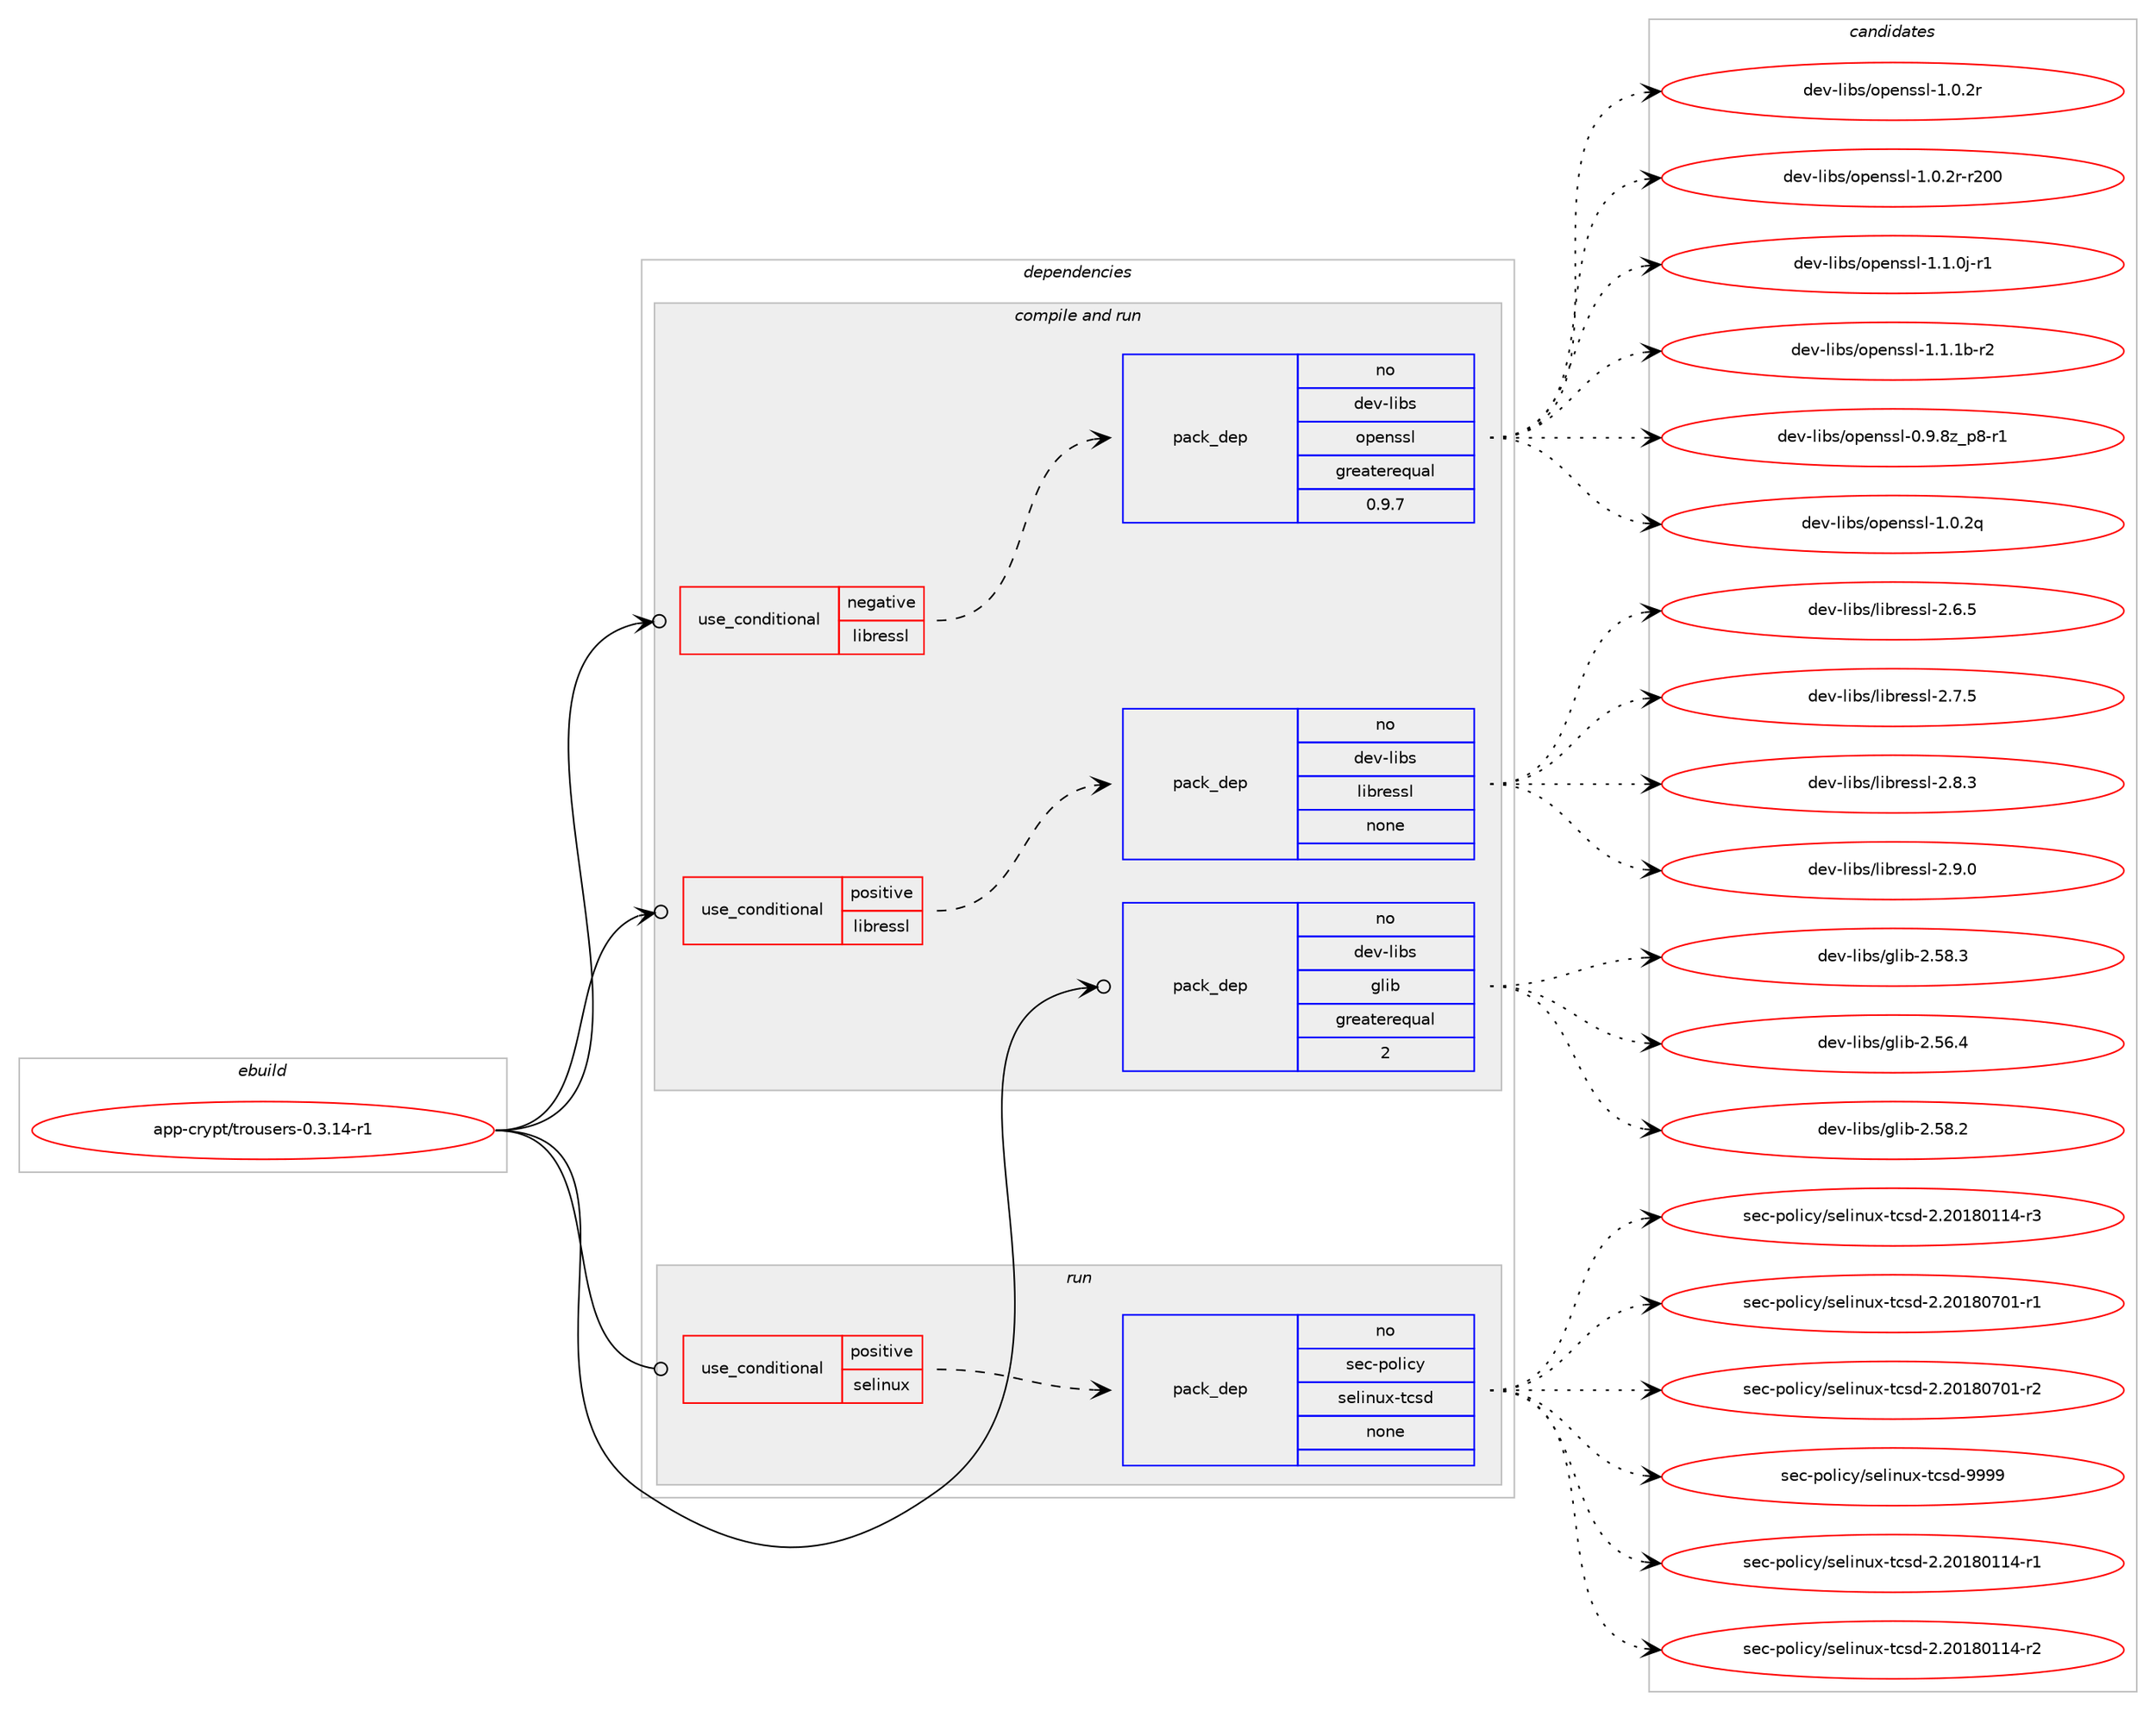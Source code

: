 digraph prolog {

# *************
# Graph options
# *************

newrank=true;
concentrate=true;
compound=true;
graph [rankdir=LR,fontname=Helvetica,fontsize=10,ranksep=1.5];#, ranksep=2.5, nodesep=0.2];
edge  [arrowhead=vee];
node  [fontname=Helvetica,fontsize=10];

# **********
# The ebuild
# **********

subgraph cluster_leftcol {
color=gray;
rank=same;
label=<<i>ebuild</i>>;
id [label="app-crypt/trousers-0.3.14-r1", color=red, width=4, href="../app-crypt/trousers-0.3.14-r1.svg"];
}

# ****************
# The dependencies
# ****************

subgraph cluster_midcol {
color=gray;
label=<<i>dependencies</i>>;
subgraph cluster_compile {
fillcolor="#eeeeee";
style=filled;
label=<<i>compile</i>>;
}
subgraph cluster_compileandrun {
fillcolor="#eeeeee";
style=filled;
label=<<i>compile and run</i>>;
subgraph cond347997 {
dependency1277039 [label=<<TABLE BORDER="0" CELLBORDER="1" CELLSPACING="0" CELLPADDING="4"><TR><TD ROWSPAN="3" CELLPADDING="10">use_conditional</TD></TR><TR><TD>negative</TD></TR><TR><TD>libressl</TD></TR></TABLE>>, shape=none, color=red];
subgraph pack909185 {
dependency1277040 [label=<<TABLE BORDER="0" CELLBORDER="1" CELLSPACING="0" CELLPADDING="4" WIDTH="220"><TR><TD ROWSPAN="6" CELLPADDING="30">pack_dep</TD></TR><TR><TD WIDTH="110">no</TD></TR><TR><TD>dev-libs</TD></TR><TR><TD>openssl</TD></TR><TR><TD>greaterequal</TD></TR><TR><TD>0.9.7</TD></TR></TABLE>>, shape=none, color=blue];
}
dependency1277039:e -> dependency1277040:w [weight=20,style="dashed",arrowhead="vee"];
}
id:e -> dependency1277039:w [weight=20,style="solid",arrowhead="odotvee"];
subgraph cond347998 {
dependency1277041 [label=<<TABLE BORDER="0" CELLBORDER="1" CELLSPACING="0" CELLPADDING="4"><TR><TD ROWSPAN="3" CELLPADDING="10">use_conditional</TD></TR><TR><TD>positive</TD></TR><TR><TD>libressl</TD></TR></TABLE>>, shape=none, color=red];
subgraph pack909186 {
dependency1277042 [label=<<TABLE BORDER="0" CELLBORDER="1" CELLSPACING="0" CELLPADDING="4" WIDTH="220"><TR><TD ROWSPAN="6" CELLPADDING="30">pack_dep</TD></TR><TR><TD WIDTH="110">no</TD></TR><TR><TD>dev-libs</TD></TR><TR><TD>libressl</TD></TR><TR><TD>none</TD></TR><TR><TD></TD></TR></TABLE>>, shape=none, color=blue];
}
dependency1277041:e -> dependency1277042:w [weight=20,style="dashed",arrowhead="vee"];
}
id:e -> dependency1277041:w [weight=20,style="solid",arrowhead="odotvee"];
subgraph pack909187 {
dependency1277043 [label=<<TABLE BORDER="0" CELLBORDER="1" CELLSPACING="0" CELLPADDING="4" WIDTH="220"><TR><TD ROWSPAN="6" CELLPADDING="30">pack_dep</TD></TR><TR><TD WIDTH="110">no</TD></TR><TR><TD>dev-libs</TD></TR><TR><TD>glib</TD></TR><TR><TD>greaterequal</TD></TR><TR><TD>2</TD></TR></TABLE>>, shape=none, color=blue];
}
id:e -> dependency1277043:w [weight=20,style="solid",arrowhead="odotvee"];
}
subgraph cluster_run {
fillcolor="#eeeeee";
style=filled;
label=<<i>run</i>>;
subgraph cond347999 {
dependency1277044 [label=<<TABLE BORDER="0" CELLBORDER="1" CELLSPACING="0" CELLPADDING="4"><TR><TD ROWSPAN="3" CELLPADDING="10">use_conditional</TD></TR><TR><TD>positive</TD></TR><TR><TD>selinux</TD></TR></TABLE>>, shape=none, color=red];
subgraph pack909188 {
dependency1277045 [label=<<TABLE BORDER="0" CELLBORDER="1" CELLSPACING="0" CELLPADDING="4" WIDTH="220"><TR><TD ROWSPAN="6" CELLPADDING="30">pack_dep</TD></TR><TR><TD WIDTH="110">no</TD></TR><TR><TD>sec-policy</TD></TR><TR><TD>selinux-tcsd</TD></TR><TR><TD>none</TD></TR><TR><TD></TD></TR></TABLE>>, shape=none, color=blue];
}
dependency1277044:e -> dependency1277045:w [weight=20,style="dashed",arrowhead="vee"];
}
id:e -> dependency1277044:w [weight=20,style="solid",arrowhead="odot"];
}
}

# **************
# The candidates
# **************

subgraph cluster_choices {
rank=same;
color=gray;
label=<<i>candidates</i>>;

subgraph choice909185 {
color=black;
nodesep=1;
choice10010111845108105981154711111210111011511510845484657465612295112564511449 [label="dev-libs/openssl-0.9.8z_p8-r1", color=red, width=4,href="../dev-libs/openssl-0.9.8z_p8-r1.svg"];
choice100101118451081059811547111112101110115115108454946484650113 [label="dev-libs/openssl-1.0.2q", color=red, width=4,href="../dev-libs/openssl-1.0.2q.svg"];
choice100101118451081059811547111112101110115115108454946484650114 [label="dev-libs/openssl-1.0.2r", color=red, width=4,href="../dev-libs/openssl-1.0.2r.svg"];
choice10010111845108105981154711111210111011511510845494648465011445114504848 [label="dev-libs/openssl-1.0.2r-r200", color=red, width=4,href="../dev-libs/openssl-1.0.2r-r200.svg"];
choice1001011184510810598115471111121011101151151084549464946481064511449 [label="dev-libs/openssl-1.1.0j-r1", color=red, width=4,href="../dev-libs/openssl-1.1.0j-r1.svg"];
choice100101118451081059811547111112101110115115108454946494649984511450 [label="dev-libs/openssl-1.1.1b-r2", color=red, width=4,href="../dev-libs/openssl-1.1.1b-r2.svg"];
dependency1277040:e -> choice10010111845108105981154711111210111011511510845484657465612295112564511449:w [style=dotted,weight="100"];
dependency1277040:e -> choice100101118451081059811547111112101110115115108454946484650113:w [style=dotted,weight="100"];
dependency1277040:e -> choice100101118451081059811547111112101110115115108454946484650114:w [style=dotted,weight="100"];
dependency1277040:e -> choice10010111845108105981154711111210111011511510845494648465011445114504848:w [style=dotted,weight="100"];
dependency1277040:e -> choice1001011184510810598115471111121011101151151084549464946481064511449:w [style=dotted,weight="100"];
dependency1277040:e -> choice100101118451081059811547111112101110115115108454946494649984511450:w [style=dotted,weight="100"];
}
subgraph choice909186 {
color=black;
nodesep=1;
choice10010111845108105981154710810598114101115115108455046544653 [label="dev-libs/libressl-2.6.5", color=red, width=4,href="../dev-libs/libressl-2.6.5.svg"];
choice10010111845108105981154710810598114101115115108455046554653 [label="dev-libs/libressl-2.7.5", color=red, width=4,href="../dev-libs/libressl-2.7.5.svg"];
choice10010111845108105981154710810598114101115115108455046564651 [label="dev-libs/libressl-2.8.3", color=red, width=4,href="../dev-libs/libressl-2.8.3.svg"];
choice10010111845108105981154710810598114101115115108455046574648 [label="dev-libs/libressl-2.9.0", color=red, width=4,href="../dev-libs/libressl-2.9.0.svg"];
dependency1277042:e -> choice10010111845108105981154710810598114101115115108455046544653:w [style=dotted,weight="100"];
dependency1277042:e -> choice10010111845108105981154710810598114101115115108455046554653:w [style=dotted,weight="100"];
dependency1277042:e -> choice10010111845108105981154710810598114101115115108455046564651:w [style=dotted,weight="100"];
dependency1277042:e -> choice10010111845108105981154710810598114101115115108455046574648:w [style=dotted,weight="100"];
}
subgraph choice909187 {
color=black;
nodesep=1;
choice1001011184510810598115471031081059845504653544652 [label="dev-libs/glib-2.56.4", color=red, width=4,href="../dev-libs/glib-2.56.4.svg"];
choice1001011184510810598115471031081059845504653564650 [label="dev-libs/glib-2.58.2", color=red, width=4,href="../dev-libs/glib-2.58.2.svg"];
choice1001011184510810598115471031081059845504653564651 [label="dev-libs/glib-2.58.3", color=red, width=4,href="../dev-libs/glib-2.58.3.svg"];
dependency1277043:e -> choice1001011184510810598115471031081059845504653544652:w [style=dotted,weight="100"];
dependency1277043:e -> choice1001011184510810598115471031081059845504653564650:w [style=dotted,weight="100"];
dependency1277043:e -> choice1001011184510810598115471031081059845504653564651:w [style=dotted,weight="100"];
}
subgraph choice909188 {
color=black;
nodesep=1;
choice11510199451121111081059912147115101108105110117120451169911510045504650484956484949524511449 [label="sec-policy/selinux-tcsd-2.20180114-r1", color=red, width=4,href="../sec-policy/selinux-tcsd-2.20180114-r1.svg"];
choice11510199451121111081059912147115101108105110117120451169911510045504650484956484949524511450 [label="sec-policy/selinux-tcsd-2.20180114-r2", color=red, width=4,href="../sec-policy/selinux-tcsd-2.20180114-r2.svg"];
choice11510199451121111081059912147115101108105110117120451169911510045504650484956484949524511451 [label="sec-policy/selinux-tcsd-2.20180114-r3", color=red, width=4,href="../sec-policy/selinux-tcsd-2.20180114-r3.svg"];
choice11510199451121111081059912147115101108105110117120451169911510045504650484956485548494511449 [label="sec-policy/selinux-tcsd-2.20180701-r1", color=red, width=4,href="../sec-policy/selinux-tcsd-2.20180701-r1.svg"];
choice11510199451121111081059912147115101108105110117120451169911510045504650484956485548494511450 [label="sec-policy/selinux-tcsd-2.20180701-r2", color=red, width=4,href="../sec-policy/selinux-tcsd-2.20180701-r2.svg"];
choice1151019945112111108105991214711510110810511011712045116991151004557575757 [label="sec-policy/selinux-tcsd-9999", color=red, width=4,href="../sec-policy/selinux-tcsd-9999.svg"];
dependency1277045:e -> choice11510199451121111081059912147115101108105110117120451169911510045504650484956484949524511449:w [style=dotted,weight="100"];
dependency1277045:e -> choice11510199451121111081059912147115101108105110117120451169911510045504650484956484949524511450:w [style=dotted,weight="100"];
dependency1277045:e -> choice11510199451121111081059912147115101108105110117120451169911510045504650484956484949524511451:w [style=dotted,weight="100"];
dependency1277045:e -> choice11510199451121111081059912147115101108105110117120451169911510045504650484956485548494511449:w [style=dotted,weight="100"];
dependency1277045:e -> choice11510199451121111081059912147115101108105110117120451169911510045504650484956485548494511450:w [style=dotted,weight="100"];
dependency1277045:e -> choice1151019945112111108105991214711510110810511011712045116991151004557575757:w [style=dotted,weight="100"];
}
}

}
